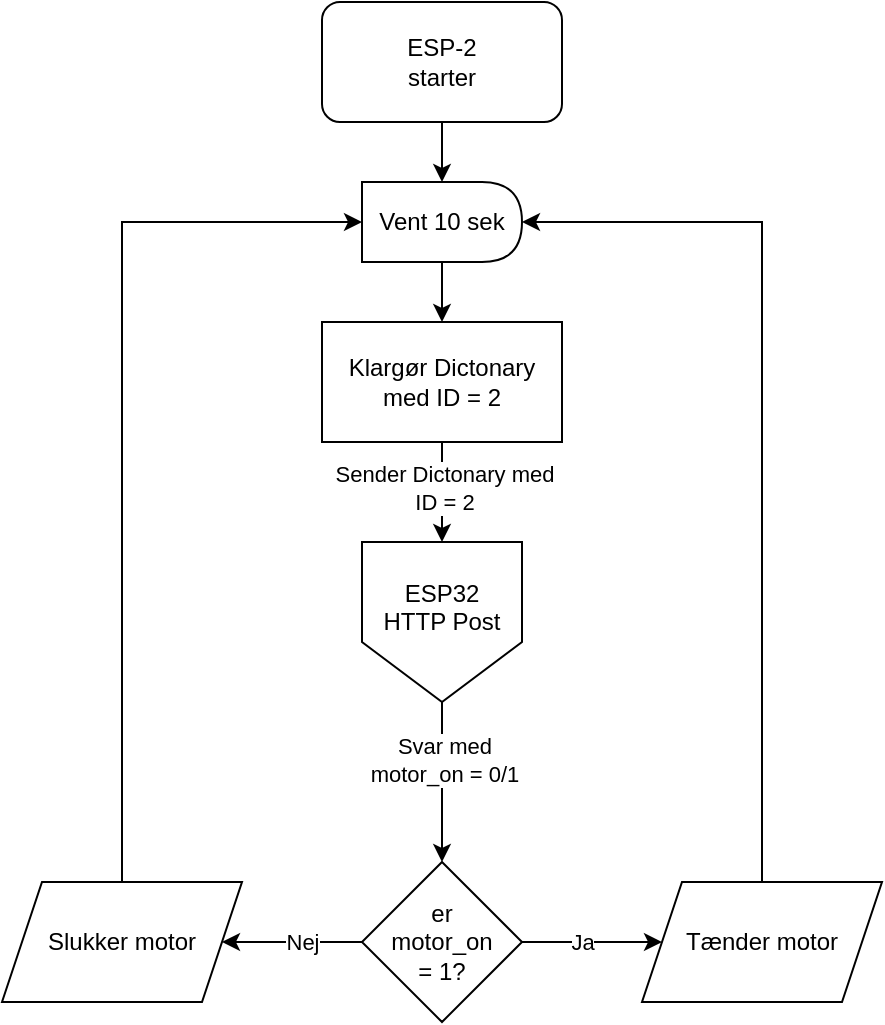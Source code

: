 <mxfile version="27.0.9">
  <diagram name="Page-1" id="RJo9Nls3Gihl1OeTSS5b">
    <mxGraphModel dx="1088" dy="746" grid="1" gridSize="10" guides="1" tooltips="1" connect="1" arrows="1" fold="1" page="1" pageScale="1" pageWidth="827" pageHeight="1169" math="0" shadow="0">
      <root>
        <mxCell id="0" />
        <mxCell id="1" parent="0" />
        <mxCell id="AA2In4YHciN-0_6oZjh0-22" value="" style="edgeStyle=orthogonalEdgeStyle;rounded=0;orthogonalLoop=1;jettySize=auto;html=1;" edge="1" parent="1" source="AA2In4YHciN-0_6oZjh0-1" target="AA2In4YHciN-0_6oZjh0-21">
          <mxGeometry relative="1" as="geometry" />
        </mxCell>
        <mxCell id="AA2In4YHciN-0_6oZjh0-1" value="&lt;div&gt;ESP-2&lt;/div&gt;&lt;div&gt;starter&lt;/div&gt;" style="rounded=1;whiteSpace=wrap;html=1;" vertex="1" parent="1">
          <mxGeometry x="340" y="10" width="120" height="60" as="geometry" />
        </mxCell>
        <mxCell id="AA2In4YHciN-0_6oZjh0-8" value="" style="edgeStyle=orthogonalEdgeStyle;rounded=0;orthogonalLoop=1;jettySize=auto;html=1;" edge="1" parent="1" source="AA2In4YHciN-0_6oZjh0-3" target="AA2In4YHciN-0_6oZjh0-7">
          <mxGeometry relative="1" as="geometry" />
        </mxCell>
        <mxCell id="AA2In4YHciN-0_6oZjh0-9" value="Sender Dictonary med&lt;br&gt;ID = 2" style="edgeLabel;html=1;align=center;verticalAlign=middle;resizable=0;points=[];" vertex="1" connectable="0" parent="AA2In4YHciN-0_6oZjh0-8">
          <mxGeometry x="-0.1" y="1" relative="1" as="geometry">
            <mxPoint as="offset" />
          </mxGeometry>
        </mxCell>
        <mxCell id="AA2In4YHciN-0_6oZjh0-3" value="&lt;div&gt;Klargør Dictonary&lt;/div&gt;&lt;div&gt;med ID = 2&lt;/div&gt;" style="rounded=0;whiteSpace=wrap;html=1;" vertex="1" parent="1">
          <mxGeometry x="340" y="170" width="120" height="60" as="geometry" />
        </mxCell>
        <mxCell id="AA2In4YHciN-0_6oZjh0-11" value="" style="edgeStyle=orthogonalEdgeStyle;rounded=0;orthogonalLoop=1;jettySize=auto;html=1;" edge="1" parent="1" source="AA2In4YHciN-0_6oZjh0-7" target="AA2In4YHciN-0_6oZjh0-10">
          <mxGeometry relative="1" as="geometry" />
        </mxCell>
        <mxCell id="AA2In4YHciN-0_6oZjh0-12" value="&lt;div&gt;Svar med&lt;/div&gt;&lt;div&gt;motor_on = 0/1&lt;/div&gt;" style="edgeLabel;html=1;align=center;verticalAlign=middle;resizable=0;points=[];" vertex="1" connectable="0" parent="AA2In4YHciN-0_6oZjh0-11">
          <mxGeometry x="-0.275" y="1" relative="1" as="geometry">
            <mxPoint as="offset" />
          </mxGeometry>
        </mxCell>
        <mxCell id="AA2In4YHciN-0_6oZjh0-7" value="ESP32&lt;br&gt;&lt;div&gt;HTTP Post&lt;/div&gt;&lt;div&gt;&lt;br&gt;&lt;/div&gt;" style="shape=offPageConnector;whiteSpace=wrap;html=1;" vertex="1" parent="1">
          <mxGeometry x="360" y="280" width="80" height="80" as="geometry" />
        </mxCell>
        <mxCell id="AA2In4YHciN-0_6oZjh0-14" value="" style="edgeStyle=orthogonalEdgeStyle;rounded=0;orthogonalLoop=1;jettySize=auto;html=1;" edge="1" parent="1" source="AA2In4YHciN-0_6oZjh0-10" target="AA2In4YHciN-0_6oZjh0-13">
          <mxGeometry relative="1" as="geometry" />
        </mxCell>
        <mxCell id="AA2In4YHciN-0_6oZjh0-15" value="Ja" style="edgeLabel;html=1;align=center;verticalAlign=middle;resizable=0;points=[];" vertex="1" connectable="0" parent="AA2In4YHciN-0_6oZjh0-14">
          <mxGeometry x="-0.6" y="-1" relative="1" as="geometry">
            <mxPoint x="16" y="-1" as="offset" />
          </mxGeometry>
        </mxCell>
        <mxCell id="AA2In4YHciN-0_6oZjh0-18" value="" style="edgeStyle=orthogonalEdgeStyle;rounded=0;orthogonalLoop=1;jettySize=auto;html=1;" edge="1" parent="1" source="AA2In4YHciN-0_6oZjh0-10" target="AA2In4YHciN-0_6oZjh0-17">
          <mxGeometry relative="1" as="geometry" />
        </mxCell>
        <mxCell id="AA2In4YHciN-0_6oZjh0-20" value="Nej" style="edgeLabel;html=1;align=center;verticalAlign=middle;resizable=0;points=[];" vertex="1" connectable="0" parent="AA2In4YHciN-0_6oZjh0-18">
          <mxGeometry x="0.2" y="-2" relative="1" as="geometry">
            <mxPoint x="12" y="2" as="offset" />
          </mxGeometry>
        </mxCell>
        <mxCell id="AA2In4YHciN-0_6oZjh0-10" value="er&lt;br&gt;motor_on&lt;br&gt;= 1?" style="rhombus;whiteSpace=wrap;html=1;" vertex="1" parent="1">
          <mxGeometry x="360" y="440" width="80" height="80" as="geometry" />
        </mxCell>
        <mxCell id="AA2In4YHciN-0_6oZjh0-16" value="" style="edgeStyle=orthogonalEdgeStyle;rounded=0;orthogonalLoop=1;jettySize=auto;html=1;entryX=1;entryY=0.5;entryDx=0;entryDy=0;" edge="1" parent="1" source="AA2In4YHciN-0_6oZjh0-13" target="AA2In4YHciN-0_6oZjh0-21">
          <mxGeometry relative="1" as="geometry">
            <mxPoint x="560" y="370" as="targetPoint" />
            <Array as="points">
              <mxPoint x="560" y="120" />
            </Array>
          </mxGeometry>
        </mxCell>
        <mxCell id="AA2In4YHciN-0_6oZjh0-13" value="Tænder motor" style="shape=parallelogram;perimeter=parallelogramPerimeter;whiteSpace=wrap;html=1;fixedSize=1;" vertex="1" parent="1">
          <mxGeometry x="500" y="450" width="120" height="60" as="geometry" />
        </mxCell>
        <mxCell id="AA2In4YHciN-0_6oZjh0-19" value="" style="edgeStyle=orthogonalEdgeStyle;rounded=0;orthogonalLoop=1;jettySize=auto;html=1;entryX=0;entryY=0.5;entryDx=0;entryDy=0;" edge="1" parent="1" source="AA2In4YHciN-0_6oZjh0-17" target="AA2In4YHciN-0_6oZjh0-21">
          <mxGeometry relative="1" as="geometry">
            <mxPoint x="240" y="370" as="targetPoint" />
            <Array as="points">
              <mxPoint x="240" y="120" />
            </Array>
          </mxGeometry>
        </mxCell>
        <mxCell id="AA2In4YHciN-0_6oZjh0-17" value="Slukker motor" style="shape=parallelogram;perimeter=parallelogramPerimeter;whiteSpace=wrap;html=1;fixedSize=1;" vertex="1" parent="1">
          <mxGeometry x="180" y="450" width="120" height="60" as="geometry" />
        </mxCell>
        <mxCell id="AA2In4YHciN-0_6oZjh0-23" value="" style="edgeStyle=orthogonalEdgeStyle;rounded=0;orthogonalLoop=1;jettySize=auto;html=1;" edge="1" parent="1" source="AA2In4YHciN-0_6oZjh0-21" target="AA2In4YHciN-0_6oZjh0-3">
          <mxGeometry relative="1" as="geometry" />
        </mxCell>
        <mxCell id="AA2In4YHciN-0_6oZjh0-21" value="Vent 10 sek" style="shape=delay;whiteSpace=wrap;html=1;" vertex="1" parent="1">
          <mxGeometry x="360" y="100" width="80" height="40" as="geometry" />
        </mxCell>
      </root>
    </mxGraphModel>
  </diagram>
</mxfile>
